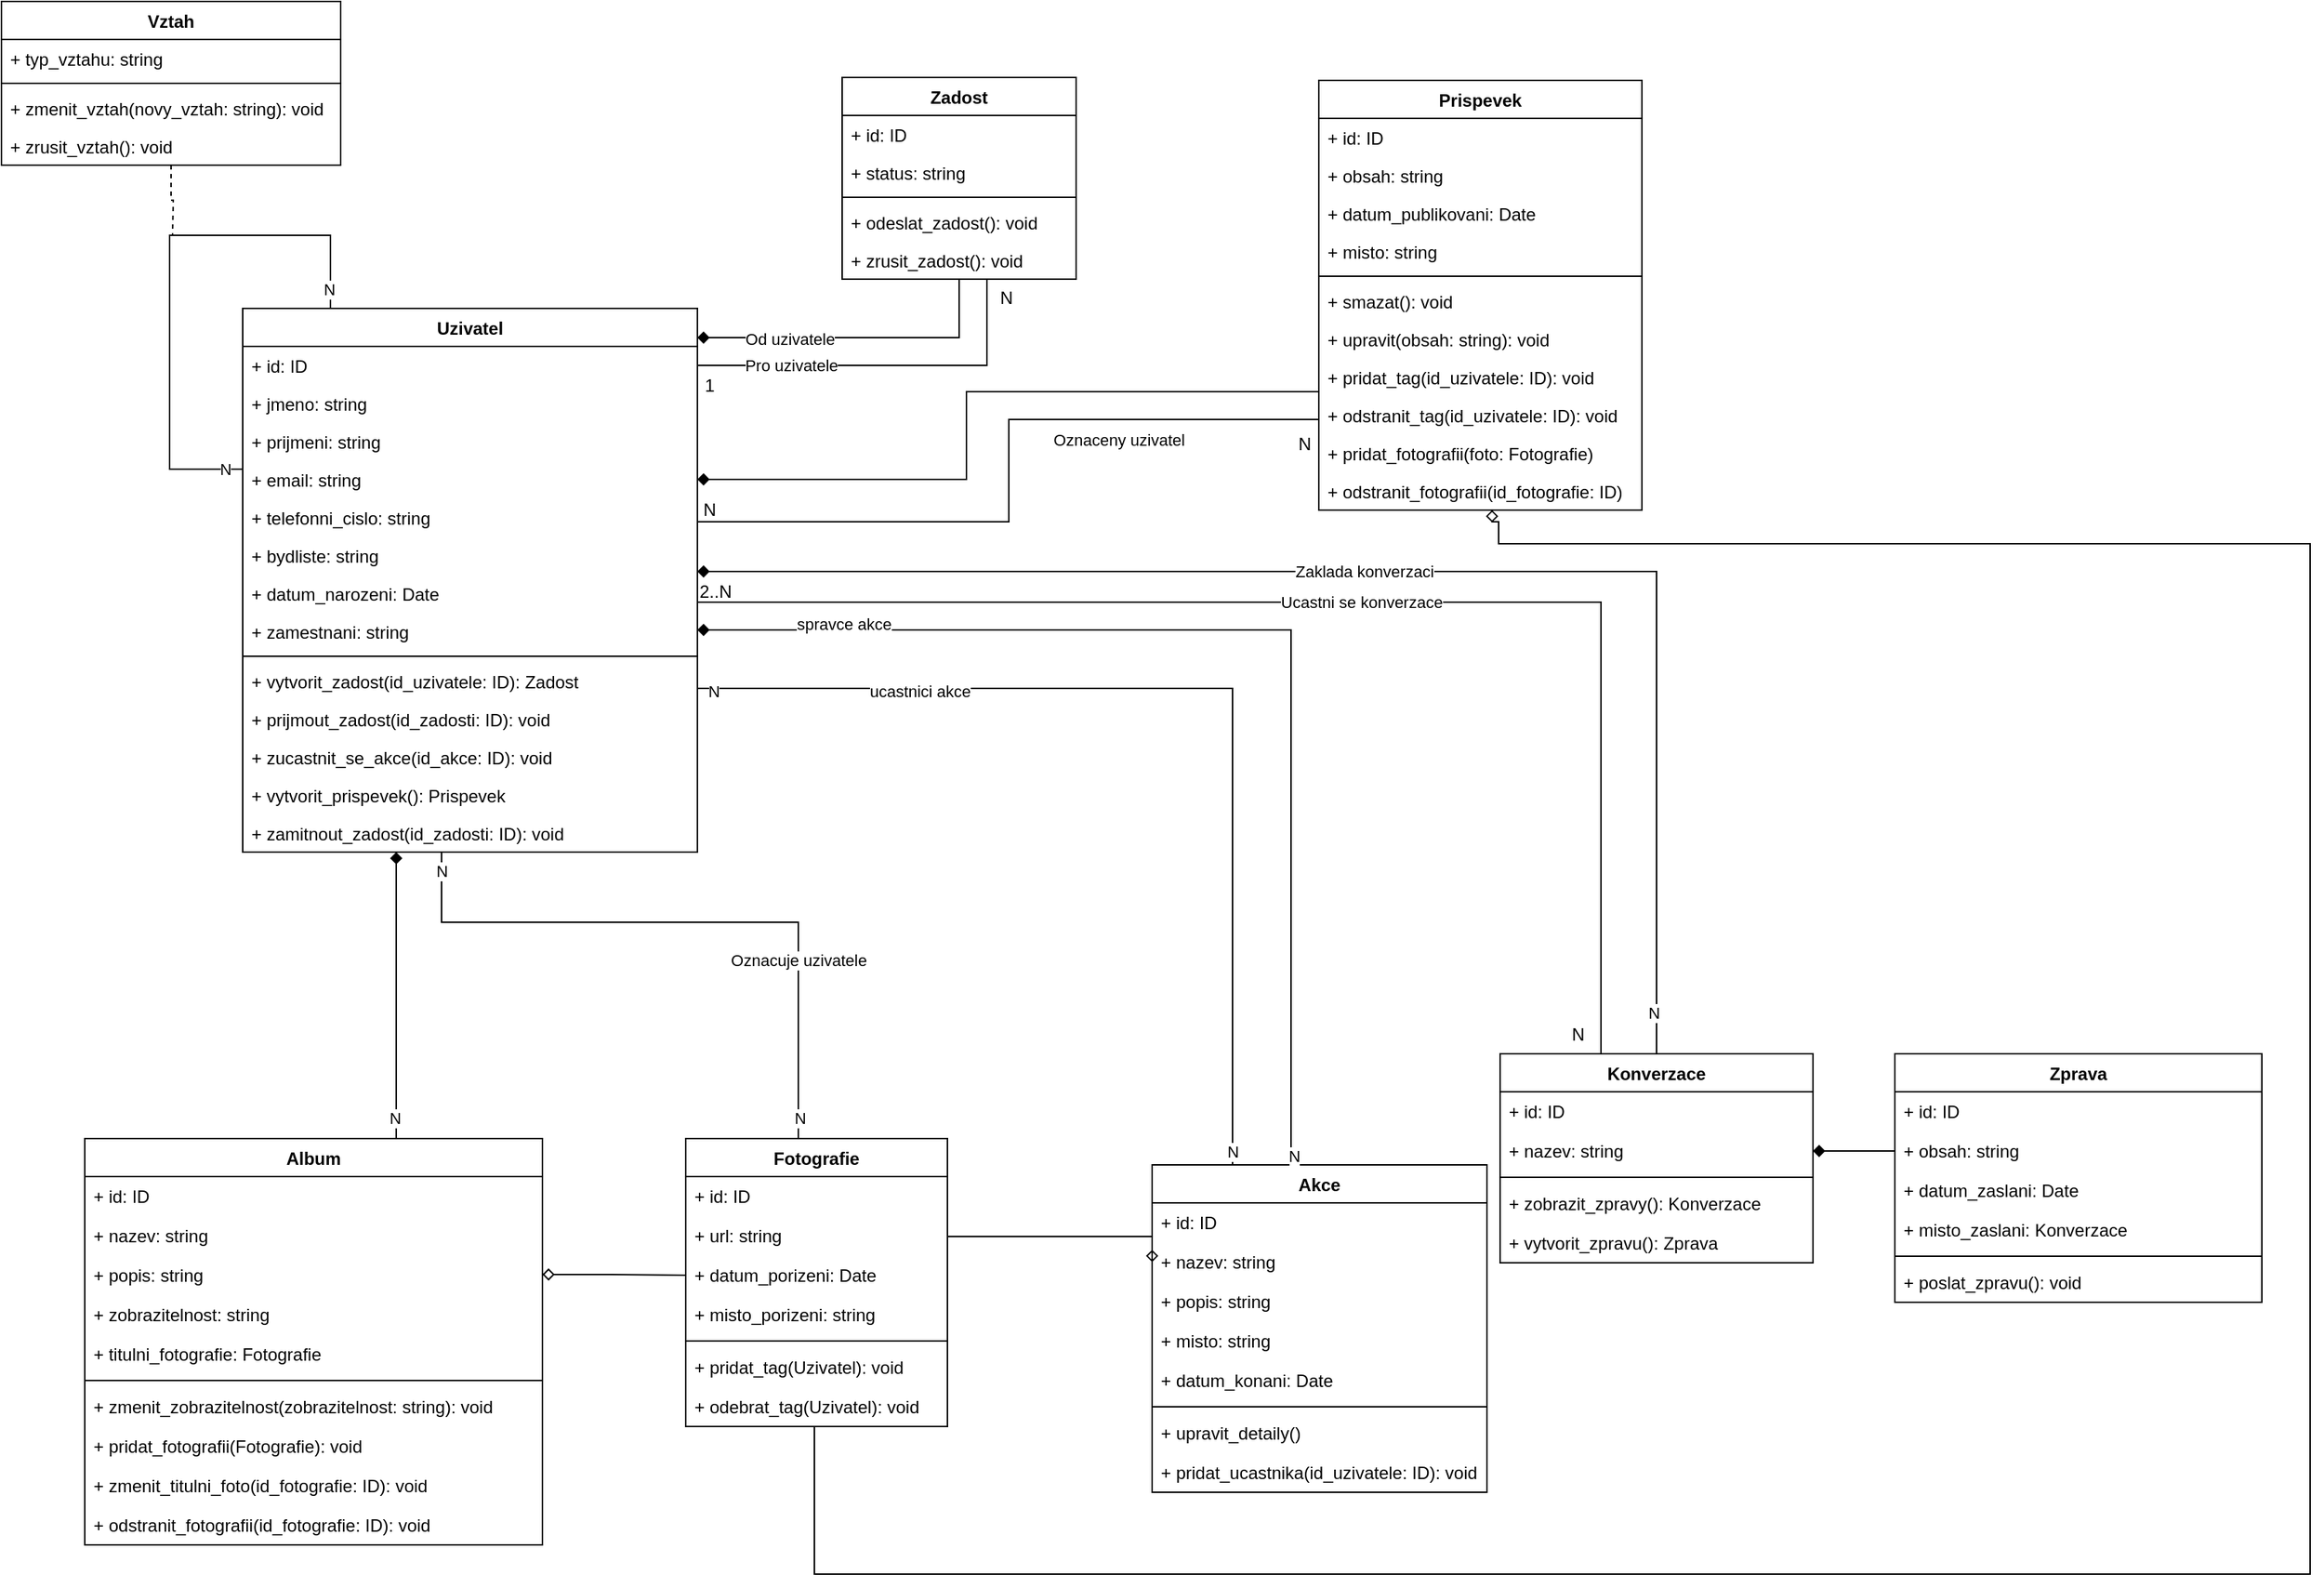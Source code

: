 <mxfile version="20.3.0" type="device"><diagram id="ahfpM7nU-8rFgFRCxepS" name="Stránka-1"><mxGraphModel dx="1753" dy="1436" grid="0" gridSize="10" guides="1" tooltips="1" connect="1" arrows="1" fold="1" page="1" pageScale="1" pageWidth="827" pageHeight="1169" math="0" shadow="0"><root><mxCell id="0"/><mxCell id="1" parent="0"/><mxCell id="rdyZr15dMRIiz0YdS0B3-26" style="edgeStyle=orthogonalEdgeStyle;rounded=0;orthogonalLoop=1;jettySize=auto;html=1;endArrow=none;endFill=0;startArrow=diamond;startFill=1;" parent="1" source="51pEO4y-5-V5X2dyhXa4-27" target="51pEO4y-5-V5X2dyhXa4-43" edge="1"><mxGeometry relative="1" as="geometry"><Array as="points"><mxPoint x="315" y="718"/><mxPoint x="315" y="718"/></Array></mxGeometry></mxCell><mxCell id="rdyZr15dMRIiz0YdS0B3-27" value="N" style="edgeLabel;html=1;align=center;verticalAlign=middle;resizable=0;points=[];" parent="rdyZr15dMRIiz0YdS0B3-26" vertex="1" connectable="0"><mxGeometry x="0.847" y="-1" relative="1" as="geometry"><mxPoint y="1" as="offset"/></mxGeometry></mxCell><mxCell id="AMNMomxmoHz7MnvtwthO-17" value="Oznaceny uzivatel" style="edgeStyle=orthogonalEdgeStyle;rounded=0;orthogonalLoop=1;jettySize=auto;html=1;startArrow=none;startFill=0;endArrow=none;endFill=0;" edge="1" parent="1" source="51pEO4y-5-V5X2dyhXa4-27" target="51pEO4y-5-V5X2dyhXa4-39"><mxGeometry x="0.447" y="-14" relative="1" as="geometry"><Array as="points"><mxPoint x="734" y="424"/><mxPoint x="734" y="354"/></Array><mxPoint as="offset"/></mxGeometry></mxCell><mxCell id="AMNMomxmoHz7MnvtwthO-56" style="edgeStyle=orthogonalEdgeStyle;rounded=0;orthogonalLoop=1;jettySize=auto;html=1;startArrow=none;startFill=0;endArrow=none;endFill=0;" edge="1" parent="1" source="51pEO4y-5-V5X2dyhXa4-27" target="51pEO4y-5-V5X2dyhXa4-35"><mxGeometry relative="1" as="geometry"><Array as="points"><mxPoint x="719" y="317"/></Array></mxGeometry></mxCell><mxCell id="AMNMomxmoHz7MnvtwthO-58" value="Pro uzivatele" style="edgeLabel;html=1;align=center;verticalAlign=middle;resizable=0;points=[];" vertex="1" connectable="0" parent="AMNMomxmoHz7MnvtwthO-56"><mxGeometry x="-0.504" relative="1" as="geometry"><mxPoint as="offset"/></mxGeometry></mxCell><mxCell id="51pEO4y-5-V5X2dyhXa4-27" value="Uzivatel" style="swimlane;fontStyle=1;align=center;verticalAlign=top;childLayout=stackLayout;horizontal=1;startSize=26;horizontalStack=0;resizeParent=1;resizeParentMax=0;resizeLast=0;collapsible=1;marginBottom=0;" parent="1" vertex="1"><mxGeometry x="210" y="278" width="311" height="372" as="geometry"/></mxCell><mxCell id="51pEO4y-5-V5X2dyhXa4-28" value="+ id: ID" style="text;strokeColor=none;fillColor=none;align=left;verticalAlign=top;spacingLeft=4;spacingRight=4;overflow=hidden;rotatable=0;points=[[0,0.5],[1,0.5]];portConstraint=eastwest;" parent="51pEO4y-5-V5X2dyhXa4-27" vertex="1"><mxGeometry y="26" width="311" height="26" as="geometry"/></mxCell><mxCell id="51pEO4y-5-V5X2dyhXa4-70" value="+ jmeno: string" style="text;strokeColor=none;fillColor=none;align=left;verticalAlign=top;spacingLeft=4;spacingRight=4;overflow=hidden;rotatable=0;points=[[0,0.5],[1,0.5]];portConstraint=eastwest;" parent="51pEO4y-5-V5X2dyhXa4-27" vertex="1"><mxGeometry y="52" width="311" height="26" as="geometry"/></mxCell><mxCell id="51pEO4y-5-V5X2dyhXa4-63" value="+ prijmeni: string" style="text;strokeColor=none;fillColor=none;align=left;verticalAlign=top;spacingLeft=4;spacingRight=4;overflow=hidden;rotatable=0;points=[[0,0.5],[1,0.5]];portConstraint=eastwest;" parent="51pEO4y-5-V5X2dyhXa4-27" vertex="1"><mxGeometry y="78" width="311" height="26" as="geometry"/></mxCell><mxCell id="51pEO4y-5-V5X2dyhXa4-64" value="+ email: string" style="text;strokeColor=none;fillColor=none;align=left;verticalAlign=top;spacingLeft=4;spacingRight=4;overflow=hidden;rotatable=0;points=[[0,0.5],[1,0.5]];portConstraint=eastwest;" parent="51pEO4y-5-V5X2dyhXa4-27" vertex="1"><mxGeometry y="104" width="311" height="26" as="geometry"/></mxCell><mxCell id="51pEO4y-5-V5X2dyhXa4-65" value="+ telefonni_cislo: string" style="text;strokeColor=none;fillColor=none;align=left;verticalAlign=top;spacingLeft=4;spacingRight=4;overflow=hidden;rotatable=0;points=[[0,0.5],[1,0.5]];portConstraint=eastwest;" parent="51pEO4y-5-V5X2dyhXa4-27" vertex="1"><mxGeometry y="130" width="311" height="26" as="geometry"/></mxCell><mxCell id="51pEO4y-5-V5X2dyhXa4-66" value="+ bydliste: string" style="text;strokeColor=none;fillColor=none;align=left;verticalAlign=top;spacingLeft=4;spacingRight=4;overflow=hidden;rotatable=0;points=[[0,0.5],[1,0.5]];portConstraint=eastwest;" parent="51pEO4y-5-V5X2dyhXa4-27" vertex="1"><mxGeometry y="156" width="311" height="26" as="geometry"/></mxCell><mxCell id="51pEO4y-5-V5X2dyhXa4-67" value="+ datum_narozeni: Date" style="text;strokeColor=none;fillColor=none;align=left;verticalAlign=top;spacingLeft=4;spacingRight=4;overflow=hidden;rotatable=0;points=[[0,0.5],[1,0.5]];portConstraint=eastwest;" parent="51pEO4y-5-V5X2dyhXa4-27" vertex="1"><mxGeometry y="182" width="311" height="26" as="geometry"/></mxCell><mxCell id="51pEO4y-5-V5X2dyhXa4-68" value="+ zamestnani: string" style="text;strokeColor=none;fillColor=none;align=left;verticalAlign=top;spacingLeft=4;spacingRight=4;overflow=hidden;rotatable=0;points=[[0,0.5],[1,0.5]];portConstraint=eastwest;" parent="51pEO4y-5-V5X2dyhXa4-27" vertex="1"><mxGeometry y="208" width="311" height="26" as="geometry"/></mxCell><mxCell id="51pEO4y-5-V5X2dyhXa4-29" value="" style="line;strokeWidth=1;fillColor=none;align=left;verticalAlign=middle;spacingTop=-1;spacingLeft=3;spacingRight=3;rotatable=0;labelPosition=right;points=[];portConstraint=eastwest;strokeColor=inherit;" parent="51pEO4y-5-V5X2dyhXa4-27" vertex="1"><mxGeometry y="234" width="311" height="8" as="geometry"/></mxCell><mxCell id="51pEO4y-5-V5X2dyhXa4-30" value="+ vytvorit_zadost(id_uzivatele: ID): Zadost" style="text;strokeColor=none;fillColor=none;align=left;verticalAlign=top;spacingLeft=4;spacingRight=4;overflow=hidden;rotatable=0;points=[[0,0.5],[1,0.5]];portConstraint=eastwest;" parent="51pEO4y-5-V5X2dyhXa4-27" vertex="1"><mxGeometry y="242" width="311" height="26" as="geometry"/></mxCell><mxCell id="j2ixbCVCf6OGfGBavzqQ-55" value="+ prijmout_zadost(id_zadosti: ID): void" style="text;strokeColor=none;fillColor=none;align=left;verticalAlign=top;spacingLeft=4;spacingRight=4;overflow=hidden;rotatable=0;points=[[0,0.5],[1,0.5]];portConstraint=eastwest;" parent="51pEO4y-5-V5X2dyhXa4-27" vertex="1"><mxGeometry y="268" width="311" height="26" as="geometry"/></mxCell><mxCell id="AMNMomxmoHz7MnvtwthO-1" value="+ zucastnit_se_akce(id_akce: ID): void" style="text;strokeColor=none;fillColor=none;align=left;verticalAlign=top;spacingLeft=4;spacingRight=4;overflow=hidden;rotatable=0;points=[[0,0.5],[1,0.5]];portConstraint=eastwest;" vertex="1" parent="51pEO4y-5-V5X2dyhXa4-27"><mxGeometry y="294" width="311" height="26" as="geometry"/></mxCell><mxCell id="j2ixbCVCf6OGfGBavzqQ-61" value="+ vytvorit_prispevek(): Prispevek" style="text;strokeColor=none;fillColor=none;align=left;verticalAlign=top;spacingLeft=4;spacingRight=4;overflow=hidden;rotatable=0;points=[[0,0.5],[1,0.5]];portConstraint=eastwest;" parent="51pEO4y-5-V5X2dyhXa4-27" vertex="1"><mxGeometry y="320" width="311" height="26" as="geometry"/></mxCell><mxCell id="rdyZr15dMRIiz0YdS0B3-28" value="+ zamitnout_zadost(id_zadosti: ID): void" style="text;strokeColor=none;fillColor=none;align=left;verticalAlign=top;spacingLeft=4;spacingRight=4;overflow=hidden;rotatable=0;points=[[0,0.5],[1,0.5]];portConstraint=eastwest;" parent="51pEO4y-5-V5X2dyhXa4-27" vertex="1"><mxGeometry y="346" width="311" height="26" as="geometry"/></mxCell><mxCell id="j2ixbCVCf6OGfGBavzqQ-24" style="edgeStyle=orthogonalEdgeStyle;rounded=0;orthogonalLoop=1;jettySize=auto;html=1;entryX=0;entryY=0.5;entryDx=0;entryDy=0;startArrow=none;startFill=0;endArrow=none;endFill=0;" parent="51pEO4y-5-V5X2dyhXa4-27" source="51pEO4y-5-V5X2dyhXa4-27" target="51pEO4y-5-V5X2dyhXa4-64" edge="1"><mxGeometry relative="1" as="geometry"><Array as="points"><mxPoint x="60" y="-50"/><mxPoint x="-50" y="-50"/><mxPoint x="-50" y="110"/><mxPoint y="110"/></Array></mxGeometry></mxCell><mxCell id="rdyZr15dMRIiz0YdS0B3-23" value="N" style="edgeLabel;html=1;align=center;verticalAlign=middle;resizable=0;points=[];" parent="j2ixbCVCf6OGfGBavzqQ-24" vertex="1" connectable="0"><mxGeometry x="-0.928" y="1" relative="1" as="geometry"><mxPoint as="offset"/></mxGeometry></mxCell><mxCell id="rdyZr15dMRIiz0YdS0B3-25" value="N" style="edgeLabel;html=1;align=center;verticalAlign=middle;resizable=0;points=[];" parent="j2ixbCVCf6OGfGBavzqQ-24" vertex="1" connectable="0"><mxGeometry x="0.899" relative="1" as="geometry"><mxPoint as="offset"/></mxGeometry></mxCell><mxCell id="51pEO4y-5-V5X2dyhXa4-35" value="Zadost" style="swimlane;fontStyle=1;align=center;verticalAlign=top;childLayout=stackLayout;horizontal=1;startSize=26;horizontalStack=0;resizeParent=1;resizeParentMax=0;resizeLast=0;collapsible=1;marginBottom=0;" parent="1" vertex="1"><mxGeometry x="620" y="120" width="160" height="138" as="geometry"/></mxCell><mxCell id="51pEO4y-5-V5X2dyhXa4-36" value="+ id: ID" style="text;strokeColor=none;fillColor=none;align=left;verticalAlign=top;spacingLeft=4;spacingRight=4;overflow=hidden;rotatable=0;points=[[0,0.5],[1,0.5]];portConstraint=eastwest;" parent="51pEO4y-5-V5X2dyhXa4-35" vertex="1"><mxGeometry y="26" width="160" height="26" as="geometry"/></mxCell><mxCell id="51pEO4y-5-V5X2dyhXa4-72" value="+ status: string" style="text;strokeColor=none;fillColor=none;align=left;verticalAlign=top;spacingLeft=4;spacingRight=4;overflow=hidden;rotatable=0;points=[[0,0.5],[1,0.5]];portConstraint=eastwest;" parent="51pEO4y-5-V5X2dyhXa4-35" vertex="1"><mxGeometry y="52" width="160" height="26" as="geometry"/></mxCell><mxCell id="rdyZr15dMRIiz0YdS0B3-20" style="line;strokeWidth=1;fillColor=none;align=left;verticalAlign=middle;spacingTop=-1;spacingLeft=3;spacingRight=3;rotatable=0;labelPosition=right;points=[];portConstraint=eastwest;strokeColor=inherit;" parent="51pEO4y-5-V5X2dyhXa4-35" vertex="1"><mxGeometry y="78" width="160" height="8" as="geometry"/></mxCell><mxCell id="AMNMomxmoHz7MnvtwthO-2" value="+ odeslat_zadost(): void" style="text;strokeColor=none;fillColor=none;align=left;verticalAlign=top;spacingLeft=4;spacingRight=4;overflow=hidden;rotatable=0;points=[[0,0.5],[1,0.5]];portConstraint=eastwest;" vertex="1" parent="51pEO4y-5-V5X2dyhXa4-35"><mxGeometry y="86" width="160" height="26" as="geometry"/></mxCell><mxCell id="rdyZr15dMRIiz0YdS0B3-21" value="+ zrusit_zadost(): void" style="text;strokeColor=none;fillColor=none;align=left;verticalAlign=top;spacingLeft=4;spacingRight=4;overflow=hidden;rotatable=0;points=[[0,0.5],[1,0.5]];portConstraint=eastwest;" parent="51pEO4y-5-V5X2dyhXa4-35" vertex="1"><mxGeometry y="112" width="160" height="26" as="geometry"/></mxCell><mxCell id="51pEO4y-5-V5X2dyhXa4-39" value="Prispevek" style="swimlane;fontStyle=1;align=center;verticalAlign=top;childLayout=stackLayout;horizontal=1;startSize=26;horizontalStack=0;resizeParent=1;resizeParentMax=0;resizeLast=0;collapsible=1;marginBottom=0;" parent="1" vertex="1"><mxGeometry x="946" y="122" width="221" height="294" as="geometry"/></mxCell><mxCell id="51pEO4y-5-V5X2dyhXa4-40" value="+ id: ID" style="text;strokeColor=none;fillColor=none;align=left;verticalAlign=top;spacingLeft=4;spacingRight=4;overflow=hidden;rotatable=0;points=[[0,0.5],[1,0.5]];portConstraint=eastwest;" parent="51pEO4y-5-V5X2dyhXa4-39" vertex="1"><mxGeometry y="26" width="221" height="26" as="geometry"/></mxCell><mxCell id="51pEO4y-5-V5X2dyhXa4-73" value="+ obsah: string" style="text;strokeColor=none;fillColor=none;align=left;verticalAlign=top;spacingLeft=4;spacingRight=4;overflow=hidden;rotatable=0;points=[[0,0.5],[1,0.5]];portConstraint=eastwest;" parent="51pEO4y-5-V5X2dyhXa4-39" vertex="1"><mxGeometry y="52" width="221" height="26" as="geometry"/></mxCell><mxCell id="51pEO4y-5-V5X2dyhXa4-74" value="+ datum_publikovani: Date" style="text;strokeColor=none;fillColor=none;align=left;verticalAlign=top;spacingLeft=4;spacingRight=4;overflow=hidden;rotatable=0;points=[[0,0.5],[1,0.5]];portConstraint=eastwest;" parent="51pEO4y-5-V5X2dyhXa4-39" vertex="1"><mxGeometry y="78" width="221" height="26" as="geometry"/></mxCell><mxCell id="51pEO4y-5-V5X2dyhXa4-75" value="+ misto: string" style="text;strokeColor=none;fillColor=none;align=left;verticalAlign=top;spacingLeft=4;spacingRight=4;overflow=hidden;rotatable=0;points=[[0,0.5],[1,0.5]];portConstraint=eastwest;" parent="51pEO4y-5-V5X2dyhXa4-39" vertex="1"><mxGeometry y="104" width="221" height="26" as="geometry"/></mxCell><mxCell id="51pEO4y-5-V5X2dyhXa4-41" value="" style="line;strokeWidth=1;fillColor=none;align=left;verticalAlign=middle;spacingTop=-1;spacingLeft=3;spacingRight=3;rotatable=0;labelPosition=right;points=[];portConstraint=eastwest;strokeColor=inherit;" parent="51pEO4y-5-V5X2dyhXa4-39" vertex="1"><mxGeometry y="130" width="221" height="8" as="geometry"/></mxCell><mxCell id="51pEO4y-5-V5X2dyhXa4-42" value="+ smazat(): void" style="text;strokeColor=none;fillColor=none;align=left;verticalAlign=top;spacingLeft=4;spacingRight=4;overflow=hidden;rotatable=0;points=[[0,0.5],[1,0.5]];portConstraint=eastwest;" parent="51pEO4y-5-V5X2dyhXa4-39" vertex="1"><mxGeometry y="138" width="221" height="26" as="geometry"/></mxCell><mxCell id="j2ixbCVCf6OGfGBavzqQ-64" value="+ upravit(obsah: string): void" style="text;strokeColor=none;fillColor=none;align=left;verticalAlign=top;spacingLeft=4;spacingRight=4;overflow=hidden;rotatable=0;points=[[0,0.5],[1,0.5]];portConstraint=eastwest;" parent="51pEO4y-5-V5X2dyhXa4-39" vertex="1"><mxGeometry y="164" width="221" height="26" as="geometry"/></mxCell><mxCell id="_Xs49JjKAskssFL-FWdD-3" value="+ pridat_tag(id_uzivatele: ID): void" style="text;strokeColor=none;fillColor=none;align=left;verticalAlign=top;spacingLeft=4;spacingRight=4;overflow=hidden;rotatable=0;points=[[0,0.5],[1,0.5]];portConstraint=eastwest;" vertex="1" parent="51pEO4y-5-V5X2dyhXa4-39"><mxGeometry y="190" width="221" height="26" as="geometry"/></mxCell><mxCell id="_Xs49JjKAskssFL-FWdD-4" value="+ odstranit_tag(id_uzivatele: ID): void" style="text;strokeColor=none;fillColor=none;align=left;verticalAlign=top;spacingLeft=4;spacingRight=4;overflow=hidden;rotatable=0;points=[[0,0.5],[1,0.5]];portConstraint=eastwest;" vertex="1" parent="51pEO4y-5-V5X2dyhXa4-39"><mxGeometry y="216" width="221" height="26" as="geometry"/></mxCell><mxCell id="AMNMomxmoHz7MnvtwthO-52" value="+ pridat_fotografii(foto: Fotografie)" style="text;strokeColor=none;fillColor=none;align=left;verticalAlign=top;spacingLeft=4;spacingRight=4;overflow=hidden;rotatable=0;points=[[0,0.5],[1,0.5]];portConstraint=eastwest;" vertex="1" parent="51pEO4y-5-V5X2dyhXa4-39"><mxGeometry y="242" width="221" height="26" as="geometry"/></mxCell><mxCell id="AMNMomxmoHz7MnvtwthO-53" value="+ odstranit_fotografii(id_fotografie: ID)" style="text;strokeColor=none;fillColor=none;align=left;verticalAlign=top;spacingLeft=4;spacingRight=4;overflow=hidden;rotatable=0;points=[[0,0.5],[1,0.5]];portConstraint=eastwest;" vertex="1" parent="51pEO4y-5-V5X2dyhXa4-39"><mxGeometry y="268" width="221" height="26" as="geometry"/></mxCell><mxCell id="51pEO4y-5-V5X2dyhXa4-43" value="Album" style="swimlane;fontStyle=1;align=center;verticalAlign=top;childLayout=stackLayout;horizontal=1;startSize=26;horizontalStack=0;resizeParent=1;resizeParentMax=0;resizeLast=0;collapsible=1;marginBottom=0;" parent="1" vertex="1"><mxGeometry x="102" y="846" width="313" height="278" as="geometry"/></mxCell><mxCell id="51pEO4y-5-V5X2dyhXa4-44" value="+ id: ID" style="text;strokeColor=none;fillColor=none;align=left;verticalAlign=top;spacingLeft=4;spacingRight=4;overflow=hidden;rotatable=0;points=[[0,0.5],[1,0.5]];portConstraint=eastwest;" parent="51pEO4y-5-V5X2dyhXa4-43" vertex="1"><mxGeometry y="26" width="313" height="27" as="geometry"/></mxCell><mxCell id="51pEO4y-5-V5X2dyhXa4-76" value="+ nazev: string" style="text;strokeColor=none;fillColor=none;align=left;verticalAlign=top;spacingLeft=4;spacingRight=4;overflow=hidden;rotatable=0;points=[[0,0.5],[1,0.5]];portConstraint=eastwest;" parent="51pEO4y-5-V5X2dyhXa4-43" vertex="1"><mxGeometry y="53" width="313" height="27" as="geometry"/></mxCell><mxCell id="51pEO4y-5-V5X2dyhXa4-77" value="+ popis: string" style="text;strokeColor=none;fillColor=none;align=left;verticalAlign=top;spacingLeft=4;spacingRight=4;overflow=hidden;rotatable=0;points=[[0,0.5],[1,0.5]];portConstraint=eastwest;" parent="51pEO4y-5-V5X2dyhXa4-43" vertex="1"><mxGeometry y="80" width="313" height="27" as="geometry"/></mxCell><mxCell id="51pEO4y-5-V5X2dyhXa4-79" value="+ zobrazitelnost: string" style="text;strokeColor=none;fillColor=none;align=left;verticalAlign=top;spacingLeft=4;spacingRight=4;overflow=hidden;rotatable=0;points=[[0,0.5],[1,0.5]];portConstraint=eastwest;" parent="51pEO4y-5-V5X2dyhXa4-43" vertex="1"><mxGeometry y="107" width="313" height="27" as="geometry"/></mxCell><mxCell id="51pEO4y-5-V5X2dyhXa4-80" value="+ titulni_fotografie: Fotografie" style="text;strokeColor=none;fillColor=none;align=left;verticalAlign=top;spacingLeft=4;spacingRight=4;overflow=hidden;rotatable=0;points=[[0,0.5],[1,0.5]];portConstraint=eastwest;" parent="51pEO4y-5-V5X2dyhXa4-43" vertex="1"><mxGeometry y="134" width="313" height="27" as="geometry"/></mxCell><mxCell id="51pEO4y-5-V5X2dyhXa4-45" value="" style="line;strokeWidth=1;fillColor=none;align=left;verticalAlign=middle;spacingTop=-1;spacingLeft=3;spacingRight=3;rotatable=0;labelPosition=right;points=[];portConstraint=eastwest;strokeColor=inherit;" parent="51pEO4y-5-V5X2dyhXa4-43" vertex="1"><mxGeometry y="161" width="313" height="9" as="geometry"/></mxCell><mxCell id="51pEO4y-5-V5X2dyhXa4-46" value="+ zmenit_zobrazitelnost(zobrazitelnost: string): void" style="text;strokeColor=none;fillColor=none;align=left;verticalAlign=top;spacingLeft=4;spacingRight=4;overflow=hidden;rotatable=0;points=[[0,0.5],[1,0.5]];portConstraint=eastwest;" parent="51pEO4y-5-V5X2dyhXa4-43" vertex="1"><mxGeometry y="170" width="313" height="27" as="geometry"/></mxCell><mxCell id="_Xs49JjKAskssFL-FWdD-8" value="+ pridat_fotografii(Fotografie): void" style="text;strokeColor=none;fillColor=none;align=left;verticalAlign=top;spacingLeft=4;spacingRight=4;overflow=hidden;rotatable=0;points=[[0,0.5],[1,0.5]];portConstraint=eastwest;" vertex="1" parent="51pEO4y-5-V5X2dyhXa4-43"><mxGeometry y="197" width="313" height="27" as="geometry"/></mxCell><mxCell id="_Xs49JjKAskssFL-FWdD-9" value="+ zmenit_titulni_foto(id_fotografie: ID): void" style="text;strokeColor=none;fillColor=none;align=left;verticalAlign=top;spacingLeft=4;spacingRight=4;overflow=hidden;rotatable=0;points=[[0,0.5],[1,0.5]];portConstraint=eastwest;" vertex="1" parent="51pEO4y-5-V5X2dyhXa4-43"><mxGeometry y="224" width="313" height="27" as="geometry"/></mxCell><mxCell id="_Xs49JjKAskssFL-FWdD-10" value="+ odstranit_fotografii(id_fotografie: ID): void" style="text;strokeColor=none;fillColor=none;align=left;verticalAlign=top;spacingLeft=4;spacingRight=4;overflow=hidden;rotatable=0;points=[[0,0.5],[1,0.5]];portConstraint=eastwest;" vertex="1" parent="51pEO4y-5-V5X2dyhXa4-43"><mxGeometry y="251" width="313" height="27" as="geometry"/></mxCell><mxCell id="j2ixbCVCf6OGfGBavzqQ-71" style="edgeStyle=orthogonalEdgeStyle;rounded=0;orthogonalLoop=1;jettySize=auto;html=1;startArrow=none;startFill=0;endArrow=none;endFill=0;" parent="1" source="51pEO4y-5-V5X2dyhXa4-47" target="51pEO4y-5-V5X2dyhXa4-27" edge="1"><mxGeometry relative="1" as="geometry"><mxPoint x="629" y="846.0" as="sourcePoint"/><mxPoint x="346.059" y="578" as="targetPoint"/><Array as="points"><mxPoint x="590" y="698"/><mxPoint x="346" y="698"/></Array></mxGeometry></mxCell><mxCell id="rdyZr15dMRIiz0YdS0B3-2" value="N" style="edgeLabel;html=1;align=center;verticalAlign=middle;resizable=0;points=[];" parent="j2ixbCVCf6OGfGBavzqQ-71" vertex="1" connectable="0"><mxGeometry x="-0.934" y="-1" relative="1" as="geometry"><mxPoint as="offset"/></mxGeometry></mxCell><mxCell id="rdyZr15dMRIiz0YdS0B3-3" value="N" style="edgeLabel;html=1;align=center;verticalAlign=middle;resizable=0;points=[];" parent="j2ixbCVCf6OGfGBavzqQ-71" vertex="1" connectable="0"><mxGeometry x="0.979" relative="1" as="geometry"><mxPoint y="8" as="offset"/></mxGeometry></mxCell><mxCell id="AMNMomxmoHz7MnvtwthO-46" value="Oznacuje uzivatele" style="edgeLabel;html=1;align=center;verticalAlign=middle;resizable=0;points=[];" vertex="1" connectable="0" parent="j2ixbCVCf6OGfGBavzqQ-71"><mxGeometry x="-0.445" relative="1" as="geometry"><mxPoint as="offset"/></mxGeometry></mxCell><mxCell id="AMNMomxmoHz7MnvtwthO-12" style="edgeStyle=orthogonalEdgeStyle;rounded=0;orthogonalLoop=1;jettySize=auto;html=1;entryX=0.5;entryY=1;entryDx=0;entryDy=0;startArrow=none;startFill=0;endArrow=diamond;endFill=0;" edge="1" parent="1"><mxGeometry relative="1" as="geometry"><mxPoint x="601.002" y="1043" as="sourcePoint"/><mxPoint x="1064.5" y="416" as="targetPoint"/><Array as="points"><mxPoint x="601" y="1144"/><mxPoint x="1624" y="1144"/><mxPoint x="1624" y="439"/><mxPoint x="1069" y="439"/><mxPoint x="1069" y="424"/><mxPoint x="1065" y="424"/></Array></mxGeometry></mxCell><mxCell id="51pEO4y-5-V5X2dyhXa4-47" value="Fotografie" style="swimlane;fontStyle=1;align=center;verticalAlign=top;childLayout=stackLayout;horizontal=1;startSize=26;horizontalStack=0;resizeParent=1;resizeParentMax=0;resizeLast=0;collapsible=1;marginBottom=0;" parent="1" vertex="1"><mxGeometry x="513" y="846" width="179" height="197" as="geometry"/></mxCell><mxCell id="51pEO4y-5-V5X2dyhXa4-48" value="+ id: ID" style="text;strokeColor=none;fillColor=none;align=left;verticalAlign=top;spacingLeft=4;spacingRight=4;overflow=hidden;rotatable=0;points=[[0,0.5],[1,0.5]];portConstraint=eastwest;" parent="51pEO4y-5-V5X2dyhXa4-47" vertex="1"><mxGeometry y="26" width="179" height="27" as="geometry"/></mxCell><mxCell id="51pEO4y-5-V5X2dyhXa4-81" value="+ url: string" style="text;strokeColor=none;fillColor=none;align=left;verticalAlign=top;spacingLeft=4;spacingRight=4;overflow=hidden;rotatable=0;points=[[0,0.5],[1,0.5]];portConstraint=eastwest;" parent="51pEO4y-5-V5X2dyhXa4-47" vertex="1"><mxGeometry y="53" width="179" height="27" as="geometry"/></mxCell><mxCell id="51pEO4y-5-V5X2dyhXa4-82" value="+ datum_porizeni: Date" style="text;strokeColor=none;fillColor=none;align=left;verticalAlign=top;spacingLeft=4;spacingRight=4;overflow=hidden;rotatable=0;points=[[0,0.5],[1,0.5]];portConstraint=eastwest;" parent="51pEO4y-5-V5X2dyhXa4-47" vertex="1"><mxGeometry y="80" width="179" height="27" as="geometry"/></mxCell><mxCell id="51pEO4y-5-V5X2dyhXa4-83" value="+ misto_porizeni: string" style="text;strokeColor=none;fillColor=none;align=left;verticalAlign=top;spacingLeft=4;spacingRight=4;overflow=hidden;rotatable=0;points=[[0,0.5],[1,0.5]];portConstraint=eastwest;" parent="51pEO4y-5-V5X2dyhXa4-47" vertex="1"><mxGeometry y="107" width="179" height="27" as="geometry"/></mxCell><mxCell id="51pEO4y-5-V5X2dyhXa4-49" value="" style="line;strokeWidth=1;fillColor=none;align=left;verticalAlign=middle;spacingTop=-1;spacingLeft=3;spacingRight=3;rotatable=0;labelPosition=right;points=[];portConstraint=eastwest;strokeColor=inherit;" parent="51pEO4y-5-V5X2dyhXa4-47" vertex="1"><mxGeometry y="134" width="179" height="9" as="geometry"/></mxCell><mxCell id="51pEO4y-5-V5X2dyhXa4-50" value="+ pridat_tag(Uzivatel): void" style="text;strokeColor=none;fillColor=none;align=left;verticalAlign=top;spacingLeft=4;spacingRight=4;overflow=hidden;rotatable=0;points=[[0,0.5],[1,0.5]];portConstraint=eastwest;" parent="51pEO4y-5-V5X2dyhXa4-47" vertex="1"><mxGeometry y="143" width="179" height="27" as="geometry"/></mxCell><mxCell id="j2ixbCVCf6OGfGBavzqQ-74" value="+ odebrat_tag(Uzivatel): void" style="text;strokeColor=none;fillColor=none;align=left;verticalAlign=top;spacingLeft=4;spacingRight=4;overflow=hidden;rotatable=0;points=[[0,0.5],[1,0.5]];portConstraint=eastwest;" parent="51pEO4y-5-V5X2dyhXa4-47" vertex="1"><mxGeometry y="170" width="179" height="27" as="geometry"/></mxCell><mxCell id="51pEO4y-5-V5X2dyhXa4-51" value="Akce" style="swimlane;fontStyle=1;align=center;verticalAlign=top;childLayout=stackLayout;horizontal=1;startSize=26;horizontalStack=0;resizeParent=1;resizeParentMax=0;resizeLast=0;collapsible=1;marginBottom=0;" parent="1" vertex="1"><mxGeometry x="832" y="864" width="229" height="224" as="geometry"/></mxCell><mxCell id="51pEO4y-5-V5X2dyhXa4-52" value="+ id: ID" style="text;strokeColor=none;fillColor=none;align=left;verticalAlign=top;spacingLeft=4;spacingRight=4;overflow=hidden;rotatable=0;points=[[0,0.5],[1,0.5]];portConstraint=eastwest;" parent="51pEO4y-5-V5X2dyhXa4-51" vertex="1"><mxGeometry y="26" width="229" height="27" as="geometry"/></mxCell><mxCell id="51pEO4y-5-V5X2dyhXa4-84" value="+ nazev: string" style="text;strokeColor=none;fillColor=none;align=left;verticalAlign=top;spacingLeft=4;spacingRight=4;overflow=hidden;rotatable=0;points=[[0,0.5],[1,0.5]];portConstraint=eastwest;" parent="51pEO4y-5-V5X2dyhXa4-51" vertex="1"><mxGeometry y="53" width="229" height="27" as="geometry"/></mxCell><mxCell id="51pEO4y-5-V5X2dyhXa4-85" value="+ popis: string" style="text;strokeColor=none;fillColor=none;align=left;verticalAlign=top;spacingLeft=4;spacingRight=4;overflow=hidden;rotatable=0;points=[[0,0.5],[1,0.5]];portConstraint=eastwest;" parent="51pEO4y-5-V5X2dyhXa4-51" vertex="1"><mxGeometry y="80" width="229" height="27" as="geometry"/></mxCell><mxCell id="51pEO4y-5-V5X2dyhXa4-86" value="+ misto: string" style="text;strokeColor=none;fillColor=none;align=left;verticalAlign=top;spacingLeft=4;spacingRight=4;overflow=hidden;rotatable=0;points=[[0,0.5],[1,0.5]];portConstraint=eastwest;" parent="51pEO4y-5-V5X2dyhXa4-51" vertex="1"><mxGeometry y="107" width="229" height="27" as="geometry"/></mxCell><mxCell id="51pEO4y-5-V5X2dyhXa4-87" value="+ datum_konani: Date" style="text;strokeColor=none;fillColor=none;align=left;verticalAlign=top;spacingLeft=4;spacingRight=4;overflow=hidden;rotatable=0;points=[[0,0.5],[1,0.5]];portConstraint=eastwest;" parent="51pEO4y-5-V5X2dyhXa4-51" vertex="1"><mxGeometry y="134" width="229" height="27" as="geometry"/></mxCell><mxCell id="51pEO4y-5-V5X2dyhXa4-53" value="" style="line;strokeWidth=1;fillColor=none;align=left;verticalAlign=middle;spacingTop=-1;spacingLeft=3;spacingRight=3;rotatable=0;labelPosition=right;points=[];portConstraint=eastwest;strokeColor=inherit;" parent="51pEO4y-5-V5X2dyhXa4-51" vertex="1"><mxGeometry y="161" width="229" height="9" as="geometry"/></mxCell><mxCell id="51pEO4y-5-V5X2dyhXa4-54" value="+ upravit_detaily()" style="text;strokeColor=none;fillColor=none;align=left;verticalAlign=top;spacingLeft=4;spacingRight=4;overflow=hidden;rotatable=0;points=[[0,0.5],[1,0.5]];portConstraint=eastwest;" parent="51pEO4y-5-V5X2dyhXa4-51" vertex="1"><mxGeometry y="170" width="229" height="27" as="geometry"/></mxCell><mxCell id="_Xs49JjKAskssFL-FWdD-7" value="+ pridat_ucastnika(id_uzivatele: ID): void" style="text;strokeColor=none;fillColor=none;align=left;verticalAlign=top;spacingLeft=4;spacingRight=4;overflow=hidden;rotatable=0;points=[[0,0.5],[1,0.5]];portConstraint=eastwest;" vertex="1" parent="51pEO4y-5-V5X2dyhXa4-51"><mxGeometry y="197" width="229" height="27" as="geometry"/></mxCell><mxCell id="51pEO4y-5-V5X2dyhXa4-55" value="Konverzace" style="swimlane;fontStyle=1;align=center;verticalAlign=top;childLayout=stackLayout;horizontal=1;startSize=26;horizontalStack=0;resizeParent=1;resizeParentMax=0;resizeLast=0;collapsible=1;marginBottom=0;" parent="1" vertex="1"><mxGeometry x="1070" y="788" width="214" height="143" as="geometry"/></mxCell><mxCell id="51pEO4y-5-V5X2dyhXa4-56" value="+ id: ID" style="text;strokeColor=none;fillColor=none;align=left;verticalAlign=top;spacingLeft=4;spacingRight=4;overflow=hidden;rotatable=0;points=[[0,0.5],[1,0.5]];portConstraint=eastwest;" parent="51pEO4y-5-V5X2dyhXa4-55" vertex="1"><mxGeometry y="26" width="214" height="27" as="geometry"/></mxCell><mxCell id="51pEO4y-5-V5X2dyhXa4-88" value="+ nazev: string" style="text;strokeColor=none;fillColor=none;align=left;verticalAlign=top;spacingLeft=4;spacingRight=4;overflow=hidden;rotatable=0;points=[[0,0.5],[1,0.5]];portConstraint=eastwest;" parent="51pEO4y-5-V5X2dyhXa4-55" vertex="1"><mxGeometry y="53" width="214" height="27" as="geometry"/></mxCell><mxCell id="51pEO4y-5-V5X2dyhXa4-57" value="" style="line;strokeWidth=1;fillColor=none;align=left;verticalAlign=middle;spacingTop=-1;spacingLeft=3;spacingRight=3;rotatable=0;labelPosition=right;points=[];portConstraint=eastwest;strokeColor=inherit;" parent="51pEO4y-5-V5X2dyhXa4-55" vertex="1"><mxGeometry y="80" width="214" height="9" as="geometry"/></mxCell><mxCell id="AMNMomxmoHz7MnvtwthO-5" value="+ zobrazit_zpravy(): Konverzace" style="text;strokeColor=none;fillColor=none;align=left;verticalAlign=top;spacingLeft=4;spacingRight=4;overflow=hidden;rotatable=0;points=[[0,0.5],[1,0.5]];portConstraint=eastwest;" vertex="1" parent="51pEO4y-5-V5X2dyhXa4-55"><mxGeometry y="89" width="214" height="27" as="geometry"/></mxCell><mxCell id="AMNMomxmoHz7MnvtwthO-9" value="+ vytvorit_zpravu(): Zprava" style="text;strokeColor=none;fillColor=none;align=left;verticalAlign=top;spacingLeft=4;spacingRight=4;overflow=hidden;rotatable=0;points=[[0,0.5],[1,0.5]];portConstraint=eastwest;" vertex="1" parent="51pEO4y-5-V5X2dyhXa4-55"><mxGeometry y="116" width="214" height="27" as="geometry"/></mxCell><mxCell id="51pEO4y-5-V5X2dyhXa4-59" value="Zprava" style="swimlane;fontStyle=1;align=center;verticalAlign=top;childLayout=stackLayout;horizontal=1;startSize=26;horizontalStack=0;resizeParent=1;resizeParentMax=0;resizeLast=0;collapsible=1;marginBottom=0;" parent="1" vertex="1"><mxGeometry x="1340" y="788" width="251" height="170" as="geometry"/></mxCell><mxCell id="51pEO4y-5-V5X2dyhXa4-60" value="+ id: ID" style="text;strokeColor=none;fillColor=none;align=left;verticalAlign=top;spacingLeft=4;spacingRight=4;overflow=hidden;rotatable=0;points=[[0,0.5],[1,0.5]];portConstraint=eastwest;" parent="51pEO4y-5-V5X2dyhXa4-59" vertex="1"><mxGeometry y="26" width="251" height="27" as="geometry"/></mxCell><mxCell id="51pEO4y-5-V5X2dyhXa4-89" value="+ obsah: string" style="text;strokeColor=none;fillColor=none;align=left;verticalAlign=top;spacingLeft=4;spacingRight=4;overflow=hidden;rotatable=0;points=[[0,0.5],[1,0.5]];portConstraint=eastwest;" parent="51pEO4y-5-V5X2dyhXa4-59" vertex="1"><mxGeometry y="53" width="251" height="27" as="geometry"/></mxCell><mxCell id="51pEO4y-5-V5X2dyhXa4-90" value="+ datum_zaslani: Date" style="text;strokeColor=none;fillColor=none;align=left;verticalAlign=top;spacingLeft=4;spacingRight=4;overflow=hidden;rotatable=0;points=[[0,0.5],[1,0.5]];portConstraint=eastwest;" parent="51pEO4y-5-V5X2dyhXa4-59" vertex="1"><mxGeometry y="80" width="251" height="27" as="geometry"/></mxCell><mxCell id="51pEO4y-5-V5X2dyhXa4-91" value="+ misto_zaslani: Konverzace" style="text;strokeColor=none;fillColor=none;align=left;verticalAlign=top;spacingLeft=4;spacingRight=4;overflow=hidden;rotatable=0;points=[[0,0.5],[1,0.5]];portConstraint=eastwest;" parent="51pEO4y-5-V5X2dyhXa4-59" vertex="1"><mxGeometry y="107" width="251" height="27" as="geometry"/></mxCell><mxCell id="51pEO4y-5-V5X2dyhXa4-61" value="" style="line;strokeWidth=1;fillColor=none;align=left;verticalAlign=middle;spacingTop=-1;spacingLeft=3;spacingRight=3;rotatable=0;labelPosition=right;points=[];portConstraint=eastwest;strokeColor=inherit;" parent="51pEO4y-5-V5X2dyhXa4-59" vertex="1"><mxGeometry y="134" width="251" height="9" as="geometry"/></mxCell><mxCell id="AMNMomxmoHz7MnvtwthO-7" value="+ poslat_zpravu(): void" style="text;strokeColor=none;fillColor=none;align=left;verticalAlign=top;spacingLeft=4;spacingRight=4;overflow=hidden;rotatable=0;points=[[0,0.5],[1,0.5]];portConstraint=eastwest;" vertex="1" parent="51pEO4y-5-V5X2dyhXa4-59"><mxGeometry y="143" width="251" height="27" as="geometry"/></mxCell><mxCell id="j2ixbCVCf6OGfGBavzqQ-7" style="edgeStyle=orthogonalEdgeStyle;rounded=0;orthogonalLoop=1;jettySize=auto;html=1;entryX=0;entryY=0.5;entryDx=0;entryDy=0;endArrow=none;endFill=0;startArrow=diamond;startFill=0;" parent="1" edge="1" source="51pEO4y-5-V5X2dyhXa4-43"><mxGeometry relative="1" as="geometry"><mxPoint x="410" y="939.46" as="sourcePoint"/><mxPoint x="513" y="939.46" as="targetPoint"/><Array as="points"><mxPoint x="460" y="939"/><mxPoint x="460" y="939"/></Array></mxGeometry></mxCell><mxCell id="j2ixbCVCf6OGfGBavzqQ-12" style="edgeStyle=orthogonalEdgeStyle;rounded=0;orthogonalLoop=1;jettySize=auto;html=1;startArrow=diamond;startFill=1;endArrow=none;endFill=0;" parent="1" source="51pEO4y-5-V5X2dyhXa4-88" target="51pEO4y-5-V5X2dyhXa4-89" edge="1"><mxGeometry relative="1" as="geometry"/></mxCell><mxCell id="j2ixbCVCf6OGfGBavzqQ-19" style="edgeStyle=orthogonalEdgeStyle;rounded=0;orthogonalLoop=1;jettySize=auto;html=1;entryX=0;entryY=0.5;entryDx=0;entryDy=0;startArrow=none;startFill=0;endArrow=diamond;endFill=0;" parent="1" source="51pEO4y-5-V5X2dyhXa4-47" target="51pEO4y-5-V5X2dyhXa4-84" edge="1"><mxGeometry relative="1" as="geometry"><Array as="points"><mxPoint x="740" y="913"/><mxPoint x="740" y="913"/></Array></mxGeometry></mxCell><mxCell id="j2ixbCVCf6OGfGBavzqQ-28" style="edgeStyle=orthogonalEdgeStyle;rounded=0;orthogonalLoop=1;jettySize=auto;html=1;entryX=0.25;entryY=0;entryDx=0;entryDy=0;startArrow=none;startFill=0;endArrow=none;endFill=0;" parent="1" source="51pEO4y-5-V5X2dyhXa4-27" target="51pEO4y-5-V5X2dyhXa4-51" edge="1"><mxGeometry relative="1" as="geometry"><mxPoint x="380" y="488" as="sourcePoint"/><Array as="points"><mxPoint x="887" y="538"/><mxPoint x="887" y="864"/></Array></mxGeometry></mxCell><mxCell id="j2ixbCVCf6OGfGBavzqQ-34" value="N" style="edgeLabel;html=1;align=center;verticalAlign=middle;resizable=0;points=[];" parent="j2ixbCVCf6OGfGBavzqQ-28" vertex="1" connectable="0"><mxGeometry x="0.927" y="-1" relative="1" as="geometry"><mxPoint x="1" y="14" as="offset"/></mxGeometry></mxCell><mxCell id="j2ixbCVCf6OGfGBavzqQ-36" value="N" style="edgeLabel;html=1;align=center;verticalAlign=middle;resizable=0;points=[];" parent="j2ixbCVCf6OGfGBavzqQ-28" vertex="1" connectable="0"><mxGeometry x="-0.968" y="-2" relative="1" as="geometry"><mxPoint as="offset"/></mxGeometry></mxCell><mxCell id="rdyZr15dMRIiz0YdS0B3-5" value="ucastnici akce" style="edgeLabel;html=1;align=center;verticalAlign=middle;resizable=0;points=[];" parent="j2ixbCVCf6OGfGBavzqQ-28" vertex="1" connectable="0"><mxGeometry x="-0.564" y="-2" relative="1" as="geometry"><mxPoint as="offset"/></mxGeometry></mxCell><mxCell id="rdyZr15dMRIiz0YdS0B3-6" style="edgeStyle=orthogonalEdgeStyle;rounded=0;orthogonalLoop=1;jettySize=auto;html=1;entryX=0.5;entryY=0;entryDx=0;entryDy=0;startArrow=diamond;startFill=1;endArrow=none;endFill=0;" parent="1" source="51pEO4y-5-V5X2dyhXa4-27" target="51pEO4y-5-V5X2dyhXa4-51" edge="1"><mxGeometry relative="1" as="geometry"><mxPoint x="420" y="473" as="sourcePoint"/><Array as="points"><mxPoint x="927" y="498"/></Array></mxGeometry></mxCell><mxCell id="rdyZr15dMRIiz0YdS0B3-8" value="spravce akce" style="edgeLabel;html=1;align=center;verticalAlign=middle;resizable=0;points=[];" parent="rdyZr15dMRIiz0YdS0B3-6" vertex="1" connectable="0"><mxGeometry x="-0.749" y="4" relative="1" as="geometry"><mxPoint as="offset"/></mxGeometry></mxCell><mxCell id="rdyZr15dMRIiz0YdS0B3-12" value="N" style="edgeLabel;html=1;align=center;verticalAlign=middle;resizable=0;points=[];" parent="rdyZr15dMRIiz0YdS0B3-6" vertex="1" connectable="0"><mxGeometry x="0.954" relative="1" as="geometry"><mxPoint y="-6" as="offset"/></mxGeometry></mxCell><mxCell id="rdyZr15dMRIiz0YdS0B3-13" style="edgeStyle=orthogonalEdgeStyle;rounded=0;orthogonalLoop=1;jettySize=auto;html=1;startArrow=diamond;startFill=1;endArrow=none;endFill=0;" parent="1" source="51pEO4y-5-V5X2dyhXa4-64" target="51pEO4y-5-V5X2dyhXa4-39" edge="1"><mxGeometry relative="1" as="geometry"><Array as="points"><mxPoint x="705" y="395"/><mxPoint x="705" y="335"/></Array></mxGeometry></mxCell><mxCell id="rdyZr15dMRIiz0YdS0B3-14" value="Zaklada konverzaci" style="edgeStyle=orthogonalEdgeStyle;rounded=0;orthogonalLoop=1;jettySize=auto;html=1;entryX=0.5;entryY=0;entryDx=0;entryDy=0;startArrow=diamond;startFill=1;endArrow=none;endFill=0;" parent="1" source="51pEO4y-5-V5X2dyhXa4-27" target="51pEO4y-5-V5X2dyhXa4-55" edge="1"><mxGeometry x="-0.075" relative="1" as="geometry"><Array as="points"><mxPoint x="1177" y="458"/></Array><mxPoint as="offset"/></mxGeometry></mxCell><mxCell id="rdyZr15dMRIiz0YdS0B3-15" value="N" style="edgeLabel;html=1;align=center;verticalAlign=middle;resizable=0;points=[];" parent="rdyZr15dMRIiz0YdS0B3-14" vertex="1" connectable="0"><mxGeometry x="0.971" y="1" relative="1" as="geometry"><mxPoint x="-3" y="-14" as="offset"/></mxGeometry></mxCell><mxCell id="rdyZr15dMRIiz0YdS0B3-16" style="edgeStyle=orthogonalEdgeStyle;rounded=0;orthogonalLoop=1;jettySize=auto;html=1;entryX=0.5;entryY=1;entryDx=0;entryDy=0;startArrow=diamond;startFill=1;endArrow=none;endFill=0;" parent="1" source="51pEO4y-5-V5X2dyhXa4-27" target="51pEO4y-5-V5X2dyhXa4-35" edge="1"><mxGeometry relative="1" as="geometry"><Array as="points"><mxPoint x="700" y="298"/></Array></mxGeometry></mxCell><mxCell id="AMNMomxmoHz7MnvtwthO-59" value="Od uzivatele" style="edgeLabel;html=1;align=center;verticalAlign=middle;resizable=0;points=[];" vertex="1" connectable="0" parent="rdyZr15dMRIiz0YdS0B3-16"><mxGeometry x="-0.526" relative="1" as="geometry"><mxPoint x="11" y="1" as="offset"/></mxGeometry></mxCell><mxCell id="AMNMomxmoHz7MnvtwthO-18" value="N" style="text;html=1;align=center;verticalAlign=middle;resizable=0;points=[];autosize=1;strokeColor=none;fillColor=none;" vertex="1" parent="1"><mxGeometry x="922" y="358" width="27" height="26" as="geometry"/></mxCell><mxCell id="AMNMomxmoHz7MnvtwthO-19" value="N" style="text;html=1;align=center;verticalAlign=middle;resizable=0;points=[];autosize=1;strokeColor=none;fillColor=none;" vertex="1" parent="1"><mxGeometry x="515.5" y="403" width="27" height="26" as="geometry"/></mxCell><mxCell id="AMNMomxmoHz7MnvtwthO-45" style="edgeStyle=orthogonalEdgeStyle;rounded=0;orthogonalLoop=1;jettySize=auto;html=1;startArrow=none;startFill=0;endArrow=none;endFill=0;dashed=1;" edge="1" parent="1" source="AMNMomxmoHz7MnvtwthO-22"><mxGeometry relative="1" as="geometry"><mxPoint x="162" y="228" as="targetPoint"/></mxGeometry></mxCell><mxCell id="AMNMomxmoHz7MnvtwthO-22" value="Vztah" style="swimlane;fontStyle=1;align=center;verticalAlign=top;childLayout=stackLayout;horizontal=1;startSize=26;horizontalStack=0;resizeParent=1;resizeParentMax=0;resizeLast=0;collapsible=1;marginBottom=0;" vertex="1" parent="1"><mxGeometry x="45" y="68" width="232" height="112" as="geometry"/></mxCell><mxCell id="AMNMomxmoHz7MnvtwthO-23" value="+ typ_vztahu: string" style="text;strokeColor=none;fillColor=none;align=left;verticalAlign=top;spacingLeft=4;spacingRight=4;overflow=hidden;rotatable=0;points=[[0,0.5],[1,0.5]];portConstraint=eastwest;" vertex="1" parent="AMNMomxmoHz7MnvtwthO-22"><mxGeometry y="26" width="232" height="26" as="geometry"/></mxCell><mxCell id="AMNMomxmoHz7MnvtwthO-31" value="" style="line;strokeWidth=1;fillColor=none;align=left;verticalAlign=middle;spacingTop=-1;spacingLeft=3;spacingRight=3;rotatable=0;labelPosition=right;points=[];portConstraint=eastwest;strokeColor=inherit;" vertex="1" parent="AMNMomxmoHz7MnvtwthO-22"><mxGeometry y="52" width="232" height="8" as="geometry"/></mxCell><mxCell id="AMNMomxmoHz7MnvtwthO-61" value="+ zmenit_vztah(novy_vztah: string): void" style="text;strokeColor=none;fillColor=none;align=left;verticalAlign=top;spacingLeft=4;spacingRight=4;overflow=hidden;rotatable=0;points=[[0,0.5],[1,0.5]];portConstraint=eastwest;" vertex="1" parent="AMNMomxmoHz7MnvtwthO-22"><mxGeometry y="60" width="232" height="26" as="geometry"/></mxCell><mxCell id="AMNMomxmoHz7MnvtwthO-62" value="+ zrusit_vztah(): void" style="text;strokeColor=none;fillColor=none;align=left;verticalAlign=top;spacingLeft=4;spacingRight=4;overflow=hidden;rotatable=0;points=[[0,0.5],[1,0.5]];portConstraint=eastwest;" vertex="1" parent="AMNMomxmoHz7MnvtwthO-22"><mxGeometry y="86" width="232" height="26" as="geometry"/></mxCell><mxCell id="AMNMomxmoHz7MnvtwthO-47" value="Ucastni se konverzace" style="edgeStyle=orthogonalEdgeStyle;rounded=0;orthogonalLoop=1;jettySize=auto;html=1;startArrow=none;startFill=0;endArrow=none;endFill=0;" edge="1" parent="1" source="51pEO4y-5-V5X2dyhXa4-66" target="51pEO4y-5-V5X2dyhXa4-55"><mxGeometry relative="1" as="geometry"><Array as="points"><mxPoint x="521" y="479"/><mxPoint x="1139" y="479"/></Array></mxGeometry></mxCell><mxCell id="AMNMomxmoHz7MnvtwthO-48" value="2..N" style="text;html=1;align=center;verticalAlign=middle;resizable=0;points=[];autosize=1;strokeColor=none;fillColor=none;" vertex="1" parent="1"><mxGeometry x="513" y="459" width="40" height="26" as="geometry"/></mxCell><mxCell id="AMNMomxmoHz7MnvtwthO-49" value="N" style="text;html=1;align=center;verticalAlign=middle;resizable=0;points=[];autosize=1;strokeColor=none;fillColor=none;" vertex="1" parent="1"><mxGeometry x="1109" y="762" width="27" height="26" as="geometry"/></mxCell><mxCell id="AMNMomxmoHz7MnvtwthO-57" value="1" style="text;html=1;align=center;verticalAlign=middle;resizable=0;points=[];autosize=1;strokeColor=none;fillColor=none;" vertex="1" parent="1"><mxGeometry x="516.5" y="318" width="25" height="26" as="geometry"/></mxCell><mxCell id="AMNMomxmoHz7MnvtwthO-60" value="N" style="text;html=1;align=center;verticalAlign=middle;resizable=0;points=[];autosize=1;strokeColor=none;fillColor=none;" vertex="1" parent="1"><mxGeometry x="718" y="258" width="27" height="26" as="geometry"/></mxCell></root></mxGraphModel></diagram></mxfile>